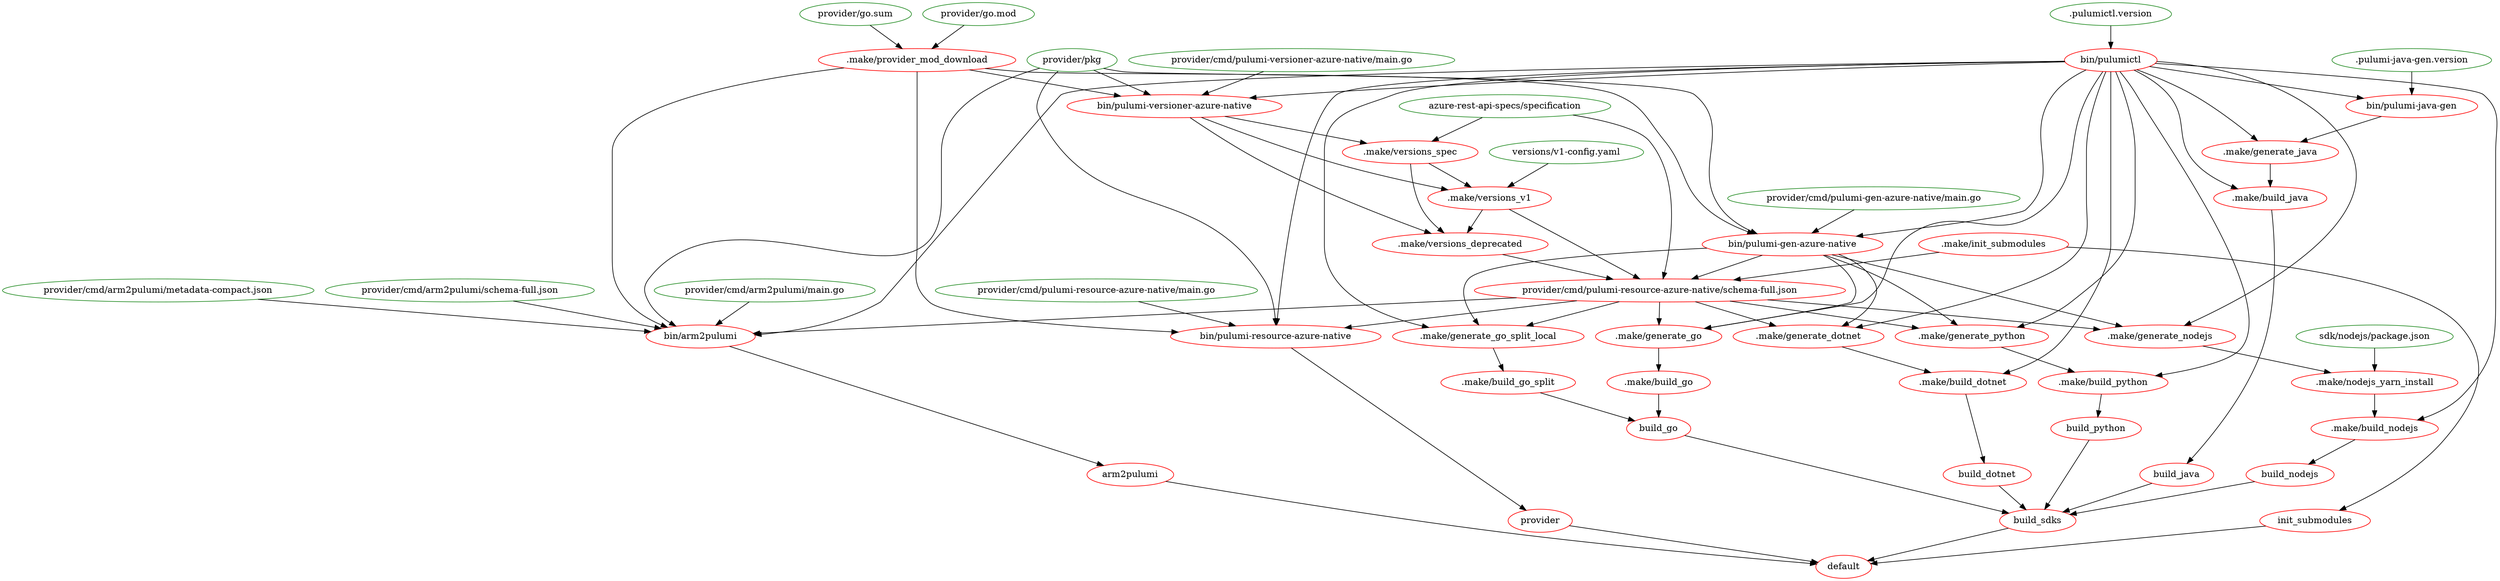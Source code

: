 digraph G {
n36[label=".make/build_dotnet", color="red"];
n42[label=".make/build_go", color="red"];
n44[label=".make/build_go_split", color="red"];
n47[label=".make/build_java", color="red"];
n31[label=".make/build_nodejs", color="red"];
n39[label=".make/build_python", color="red"];
n37[label=".make/generate_dotnet", color="red"];
n43[label=".make/generate_go", color="red"];
n45[label=".make/generate_go_split_local", color="red"];
n48[label=".make/generate_java", color="red"];
n33[label=".make/generate_nodejs", color="red"];
n40[label=".make/generate_python", color="red"];
n4[label=".make/init_submodules", color="red"];
n32[label=".make/nodejs_yarn_install", color="red"];
n9[label=".make/provider_mod_download", color="red"];
n23[label=".make/versions_deprecated", color="red"];
n21[label=".make/versions_spec", color="red"];
n18[label=".make/versions_v1", color="red"];
n50[label=".pulumi-java-gen.version", color="forestgreen"];
n8[label=".pulumictl.version", color="forestgreen"];
n24[label="arm2pulumi", color="red"];
n17[label="azure-rest-api-specs/specification", color="forestgreen"];
n25[label="bin/arm2pulumi", color="red"];
n14[label="bin/pulumi-gen-azure-native", color="red"];
n49[label="bin/pulumi-java-gen", color="red"];
n6[label="bin/pulumi-resource-azure-native", color="red"];
n19[label="bin/pulumi-versioner-azure-native", color="red"];
n7[label="bin/pulumictl", color="red"];
n35[label="build_dotnet", color="red"];
n41[label="build_go", color="red"];
n46[label="build_java", color="red"];
n30[label="build_nodejs", color="red"];
n38[label="build_python", color="red"];
n29[label="build_sdks", color="red"];
n2[label="default", color="red"];
n3[label="init_submodules", color="red"];
n5[label="provider", color="red"];
n26[label="provider/cmd/arm2pulumi/main.go", color="forestgreen"];
n27[label="provider/cmd/arm2pulumi/metadata-compact.json", color="forestgreen"];
n28[label="provider/cmd/arm2pulumi/schema-full.json", color="forestgreen"];
n15[label="provider/cmd/pulumi-gen-azure-native/main.go", color="forestgreen"];
n12[label="provider/cmd/pulumi-resource-azure-native/main.go", color="forestgreen"];
n13[label="provider/cmd/pulumi-resource-azure-native/schema-full.json", color="red"];
n20[label="provider/cmd/pulumi-versioner-azure-native/main.go", color="forestgreen"];
n10[label="provider/go.mod", color="forestgreen"];
n11[label="provider/go.sum", color="forestgreen"];
n16[label="provider/pkg", color="forestgreen"];
n34[label="sdk/nodejs/package.json", color="forestgreen"];
n22[label="versions/v1-config.yaml", color="forestgreen"];
n37 -> n36 ; 
n7 -> n36 ; 
n43 -> n42 ; 
n45 -> n44 ; 
n48 -> n47 ; 
n7 -> n47 ; 
n32 -> n31 ; 
n7 -> n31 ; 
n40 -> n39 ; 
n7 -> n39 ; 
n14 -> n37 ; 
n7 -> n37 ; 
n13 -> n37 ; 
n14 -> n43 ; 
n7 -> n43 ; 
n13 -> n43 ; 
n14 -> n45 ; 
n7 -> n45 ; 
n13 -> n45 ; 
n49 -> n48 ; 
n7 -> n48 ; 
n14 -> n33 ; 
n7 -> n33 ; 
n13 -> n33 ; 
n14 -> n40 ; 
n7 -> n40 ; 
n13 -> n40 ; 
n33 -> n32 ; 
n34 -> n32 ; 
n10 -> n9 ; 
n11 -> n9 ; 
n21 -> n23 ; 
n18 -> n23 ; 
n19 -> n23 ; 
n17 -> n21 ; 
n19 -> n21 ; 
n21 -> n18 ; 
n19 -> n18 ; 
n22 -> n18 ; 
n25 -> n24 ; 
n9 -> n25 ; 
n7 -> n25 ; 
n26 -> n25 ; 
n27 -> n25 ; 
n28 -> n25 ; 
n13 -> n25 ; 
n16 -> n25 ; 
n9 -> n14 ; 
n7 -> n14 ; 
n15 -> n14 ; 
n16 -> n14 ; 
n50 -> n49 ; 
n7 -> n49 ; 
n9 -> n6 ; 
n7 -> n6 ; 
n12 -> n6 ; 
n13 -> n6 ; 
n16 -> n6 ; 
n9 -> n19 ; 
n7 -> n19 ; 
n20 -> n19 ; 
n16 -> n19 ; 
n8 -> n7 ; 
n36 -> n35 ; 
n42 -> n41 ; 
n44 -> n41 ; 
n47 -> n46 ; 
n31 -> n30 ; 
n39 -> n38 ; 
n35 -> n29 ; 
n41 -> n29 ; 
n46 -> n29 ; 
n30 -> n29 ; 
n38 -> n29 ; 
n24 -> n2 ; 
n29 -> n2 ; 
n3 -> n2 ; 
n5 -> n2 ; 
n4 -> n3 ; 
n6 -> n5 ; 
n4 -> n13 ; 
n23 -> n13 ; 
n18 -> n13 ; 
n17 -> n13 ; 
n14 -> n13 ; 
}
